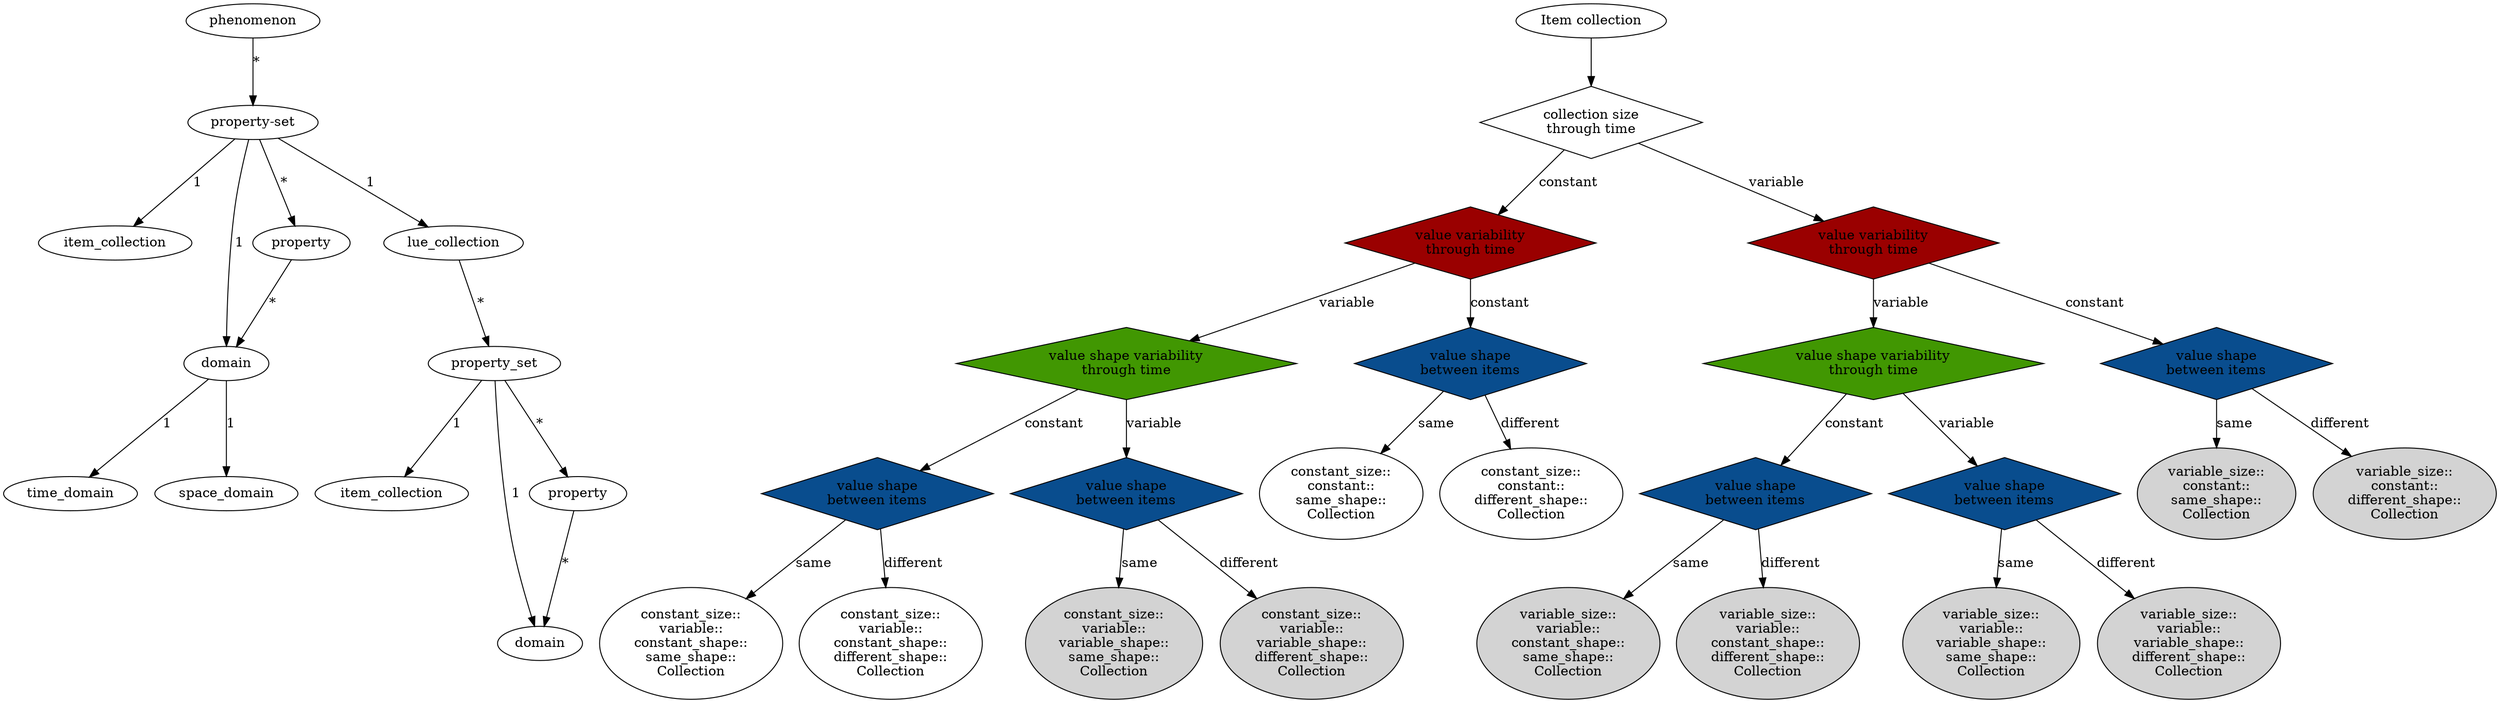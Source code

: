 digraph datamodel {

    phenomenon [
        label="phenomenon"
    ];
    property_set [
        label="property-set"
    ];

    phenomenon -> property_set [
        label = "*"
    ];

    property_set -> item_collection [
        label = "1"
    ];

    property_set -> domain [
        label = "1"
    ];

    property_set -> property [
        label = "*"
    ];

    property -> domain [
        label = "*"
    ];

    domain -> time_domain [
        label = "1"
    ];

    domain -> space_domain [
        label = "1"
    ];

    collection_phenomenon [
        label="lue_collection"
    ];
    collection_property_set [
        label="property_set"
    ];
    collection_item_collection [
        label="item_collection"
    ];
    collection_domain [
        label="domain"
    ];
    collection_property [
        label="property"
    ];


    collection_phenomenon -> collection_property_set [
        label = "*"
    ];

    collection_property_set -> collection_item_collection [
        label = "1"
    ];

    collection_property_set -> collection_domain [
        label = "1"
    ];

    collection_property_set -> collection_property [
        label = "*"
    ];

    collection_property -> collection_domain [
        label = "*"
    ];


    property_set -> collection_phenomenon [
        label = "1"
    ];




    // -------------------------------------------------------------------------
    // Item collection taxonomy
    // -------------------------------------------------------------------------
    node [
        shape=diamond
        style=filled;
    ];

    collection_size_through_time [
        label="collection size\nthrough time"
        style=""
    ];

    value_variability1 [
        label="value variability\nthrough time"
        shape=diamond
        fillcolor="#9a0000"
    ];
    value_variability2 [
        label="value variability\nthrough time"
        shape=diamond
        fillcolor="#9a0000"
    ];

    shape_variability1 [
        label="value shape variability\nthrough time"
        shape=diamond
        fillcolor="#419702"
    ];
    shape_variability2 [
        label="value shape variability\nthrough time"
        shape=diamond
        fillcolor="#419702"
    ];


    value_shape1 [
        label="value shape\nbetween items"
        shape=diamond
        fillcolor="#094d8e"
    ];
    value_shape2 [
        label="value shape\nbetween items"
        shape=diamond
        fillcolor="#094d8e"
    ];
    value_shape3 [
        label="value shape\nbetween items"
        shape=diamond
        fillcolor="#094d8e"
    ];
    value_shape4 [
        label="value shape\nbetween items"
        shape=diamond
        fillcolor="#094d8e"
    ];
    value_shape5 [
        label="value shape\nbetween items"
        shape=diamond
        fillcolor="#094d8e"
    ];
    value_shape6 [
        label="value shape\nbetween items"
        shape=diamond
        fillcolor="#094d8e"
    ];


    node [
        shape=""
    ];

    item [
        label="Item collection"
        style=""
    ];

    same_shape1 [
        label="constant_size::\nconstant::\nsame_shape::\nCollection"
        style=""
    ];
    different_shape1 [
        label="constant_size::\nconstant::\ndifferent_shape::\nCollection"
        style=""
    ];
    same_shape2 [
        label="constant_size::\nvariable::\nconstant_shape::\nsame_shape::\nCollection"
        style=""
    ];
    different_shape2 [
        label="constant_size::\nvariable::\nconstant_shape::\ndifferent_shape::\nCollection"
        style=""
    ];
    same_shape3 [
        label="constant_size::\nvariable::\nvariable_shape::\nsame_shape::\nCollection"
    ];
    different_shape3 [
        label="constant_size::\nvariable::\nvariable_shape::\ndifferent_shape::\nCollection"
    ];


    same_shape4 [
        label="variable_size::\nconstant::\nsame_shape::\nCollection"
    ];
    different_shape4 [
        label="variable_size::\nconstant::\ndifferent_shape::\nCollection"
    ];
    same_shape5 [
        label="variable_size::\nvariable::\nconstant_shape::\nsame_shape::\nCollection"
    ];
    different_shape5 [
        label="variable_size::\nvariable::\nconstant_shape::\ndifferent_shape::\nCollection"
    ];
    same_shape6 [
        label="variable_size::\nvariable::\nvariable_shape::\nsame_shape::\nCollection"
    ];
    different_shape6 [
        label="variable_size::\nvariable::\nvariable_shape::\ndifferent_shape::\nCollection"
    ];


    item -> collection_size_through_time [
    ];

    collection_size_through_time -> value_variability1 [
        label="constant"
    ];

    collection_size_through_time -> value_variability2 [
        label="variable"
    ];

    value_variability1 -> value_shape1 [
        label="constant"
    ];

    value_shape1 -> different_shape1 [
        label="different"
    ]

    value_shape1 -> same_shape1 [
        label="same"
    ]

    value_variability1 -> shape_variability1 [
        label="variable"
    ];

    shape_variability1 -> value_shape2 [
        label="constant"
    ];

    shape_variability1 -> value_shape3 [
        label="variable"
    ];

    value_shape2 -> different_shape2 [
        label="different"
    ]

    value_shape2 -> same_shape2 [
        label="same"
    ]

    value_shape3 -> different_shape3 [
        label="different"
    ]

    value_shape3 -> same_shape3 [
        label="same"
    ]

    value_variability2 -> value_shape4 [
        label="constant"
    ];

    value_shape4 -> different_shape4 [
        label="different"
    ]

    value_shape4 -> same_shape4 [
        label="same"
    ]

    value_variability2 -> shape_variability2 [
        label="variable"
    ];

    shape_variability2 -> value_shape5 [
        label="constant"
    ];

    value_shape5 -> different_shape5 [
        label="different"
    ];

    value_shape5 -> same_shape5 [
        label="same"
    ];

    shape_variability2 -> value_shape6 [
        label="variable"
    ];

    value_shape6 -> different_shape6 [
        label="different"
    ];

    value_shape6 -> same_shape6 [
        label="same"
    ];

}
